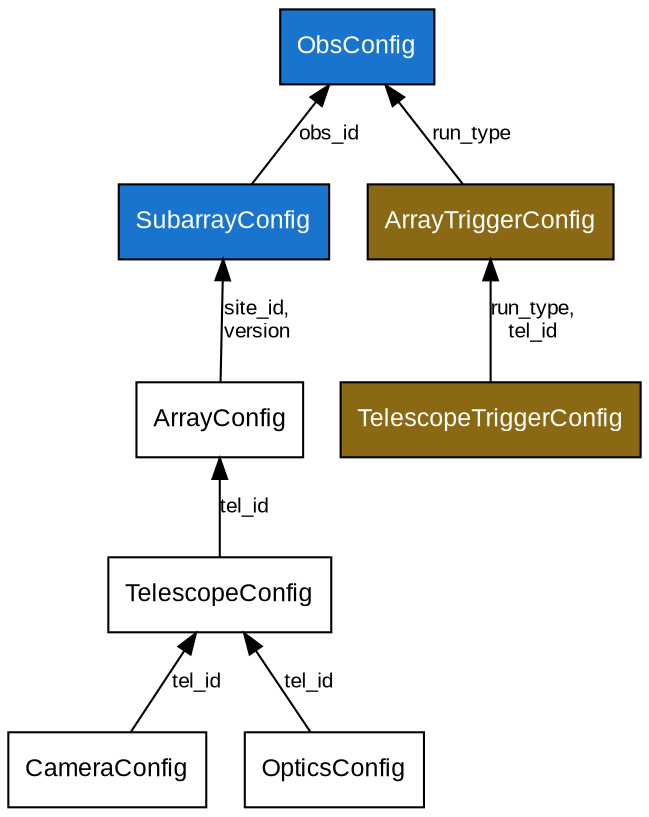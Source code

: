 digraph config {

        node [shape=record fontsize=12 fontname="Arial"];
        edge [fontname = "Arial" fontsize = 10 dir=back]


        ObsConfig [fillcolor=dodgerblue3, fontcolor=white, style=filled]
        SubarrayConfig [fillcolor=dodgerblue3, fontcolor=white, style=filled] 
        ArrayTriggerConfig [fillcolor=goldenrod4,
                            fontcolor=white, style=filled]
        TelescopeTriggerConfig [fillcolor=goldenrod4,
                                fontcolor=white, style=filled]

        ObsConfig -> SubarrayConfig [label="obs_id"];
        ObsConfig -> ArrayTriggerConfig [label="run_type"];
        ArrayTriggerConfig -> TelescopeTriggerConfig [label="run_type,\ntel_id"];       
        SubarrayConfig -> ArrayConfig [label="site_id,\nversion"]      
        ArrayConfig -> TelescopeConfig [label="tel_id"];
        TelescopeConfig -> CameraConfig [label="tel_id"];
        TelescopeConfig -> OpticsConfig [label="tel_id"];


}